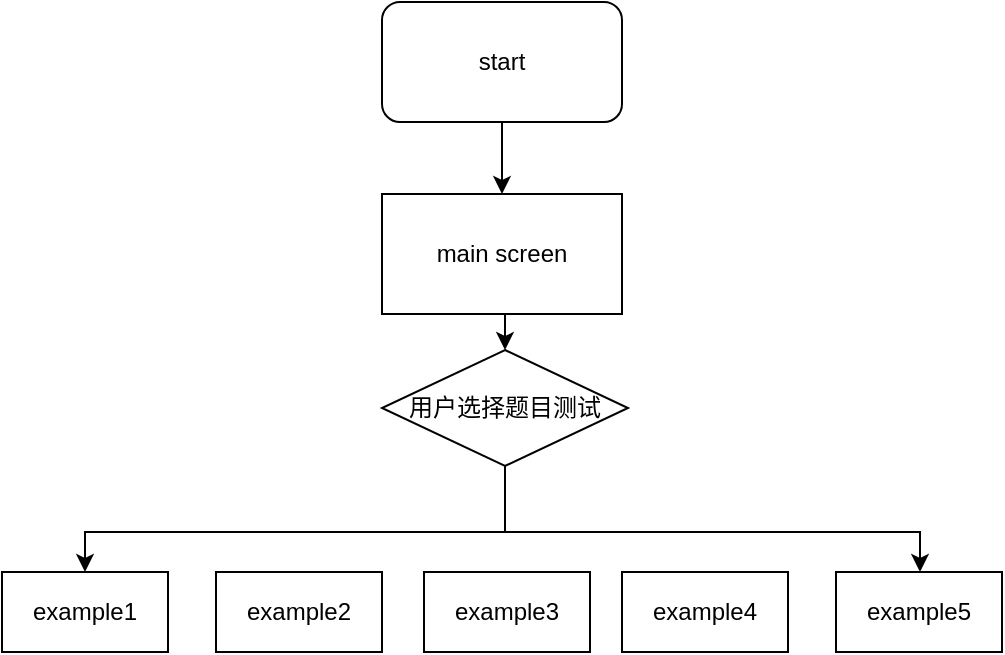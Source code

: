 <mxfile version="16.0.3" type="github">
  <diagram name="Page-1" id="74e2e168-ea6b-b213-b513-2b3c1d86103e">
    <mxGraphModel dx="1411" dy="686" grid="0" gridSize="10" guides="1" tooltips="1" connect="1" arrows="1" fold="1" page="1" pageScale="1" pageWidth="1100" pageHeight="850" background="none" math="0" shadow="0">
      <root>
        <mxCell id="0" />
        <mxCell id="1" parent="0" />
        <mxCell id="UJpSf2f_OjT0jbmLjyZQ-4" style="edgeStyle=orthogonalEdgeStyle;rounded=0;orthogonalLoop=1;jettySize=auto;html=1;exitX=0.5;exitY=1;exitDx=0;exitDy=0;entryX=0.5;entryY=0;entryDx=0;entryDy=0;" edge="1" parent="1" source="UJpSf2f_OjT0jbmLjyZQ-1" target="UJpSf2f_OjT0jbmLjyZQ-3">
          <mxGeometry relative="1" as="geometry" />
        </mxCell>
        <mxCell id="UJpSf2f_OjT0jbmLjyZQ-1" value="start&lt;br&gt;" style="rounded=1;whiteSpace=wrap;html=1;" vertex="1" parent="1">
          <mxGeometry x="438" y="30" width="120" height="60" as="geometry" />
        </mxCell>
        <mxCell id="UJpSf2f_OjT0jbmLjyZQ-15" style="edgeStyle=orthogonalEdgeStyle;rounded=0;orthogonalLoop=1;jettySize=auto;html=1;exitX=0.5;exitY=1;exitDx=0;exitDy=0;entryX=0.5;entryY=0;entryDx=0;entryDy=0;" edge="1" parent="1" source="UJpSf2f_OjT0jbmLjyZQ-3" target="UJpSf2f_OjT0jbmLjyZQ-14">
          <mxGeometry relative="1" as="geometry" />
        </mxCell>
        <mxCell id="UJpSf2f_OjT0jbmLjyZQ-3" value="main screen" style="whiteSpace=wrap;html=1;" vertex="1" parent="1">
          <mxGeometry x="438" y="126" width="120" height="60" as="geometry" />
        </mxCell>
        <mxCell id="UJpSf2f_OjT0jbmLjyZQ-5" value="example1" style="whiteSpace=wrap;html=1;" vertex="1" parent="1">
          <mxGeometry x="248" y="315" width="83" height="40" as="geometry" />
        </mxCell>
        <mxCell id="UJpSf2f_OjT0jbmLjyZQ-10" value="&lt;span&gt;example5&lt;/span&gt;" style="whiteSpace=wrap;html=1;" vertex="1" parent="1">
          <mxGeometry x="665" y="315" width="83" height="40" as="geometry" />
        </mxCell>
        <mxCell id="UJpSf2f_OjT0jbmLjyZQ-11" value="&lt;span&gt;example2&lt;/span&gt;" style="whiteSpace=wrap;html=1;" vertex="1" parent="1">
          <mxGeometry x="355" y="315" width="83" height="40" as="geometry" />
        </mxCell>
        <mxCell id="UJpSf2f_OjT0jbmLjyZQ-12" value="&lt;span&gt;example4&lt;/span&gt;" style="whiteSpace=wrap;html=1;" vertex="1" parent="1">
          <mxGeometry x="558" y="315" width="83" height="40" as="geometry" />
        </mxCell>
        <mxCell id="UJpSf2f_OjT0jbmLjyZQ-13" value="&lt;span&gt;example3&lt;/span&gt;" style="whiteSpace=wrap;html=1;" vertex="1" parent="1">
          <mxGeometry x="459" y="315" width="83" height="40" as="geometry" />
        </mxCell>
        <mxCell id="UJpSf2f_OjT0jbmLjyZQ-16" style="edgeStyle=orthogonalEdgeStyle;rounded=0;orthogonalLoop=1;jettySize=auto;html=1;exitX=0.5;exitY=1;exitDx=0;exitDy=0;entryX=0.5;entryY=0;entryDx=0;entryDy=0;" edge="1" parent="1" source="UJpSf2f_OjT0jbmLjyZQ-14" target="UJpSf2f_OjT0jbmLjyZQ-5">
          <mxGeometry relative="1" as="geometry">
            <Array as="points">
              <mxPoint x="500" y="295" />
              <mxPoint x="290" y="295" />
            </Array>
          </mxGeometry>
        </mxCell>
        <mxCell id="UJpSf2f_OjT0jbmLjyZQ-17" style="edgeStyle=orthogonalEdgeStyle;rounded=0;orthogonalLoop=1;jettySize=auto;html=1;exitX=0.5;exitY=1;exitDx=0;exitDy=0;" edge="1" parent="1" source="UJpSf2f_OjT0jbmLjyZQ-14" target="UJpSf2f_OjT0jbmLjyZQ-10">
          <mxGeometry relative="1" as="geometry">
            <Array as="points">
              <mxPoint x="500" y="295" />
              <mxPoint x="707" y="295" />
            </Array>
          </mxGeometry>
        </mxCell>
        <mxCell id="UJpSf2f_OjT0jbmLjyZQ-14" value="用户选择题目测试" style="rhombus;whiteSpace=wrap;html=1;" vertex="1" parent="1">
          <mxGeometry x="438" y="204" width="123" height="58" as="geometry" />
        </mxCell>
      </root>
    </mxGraphModel>
  </diagram>
</mxfile>
